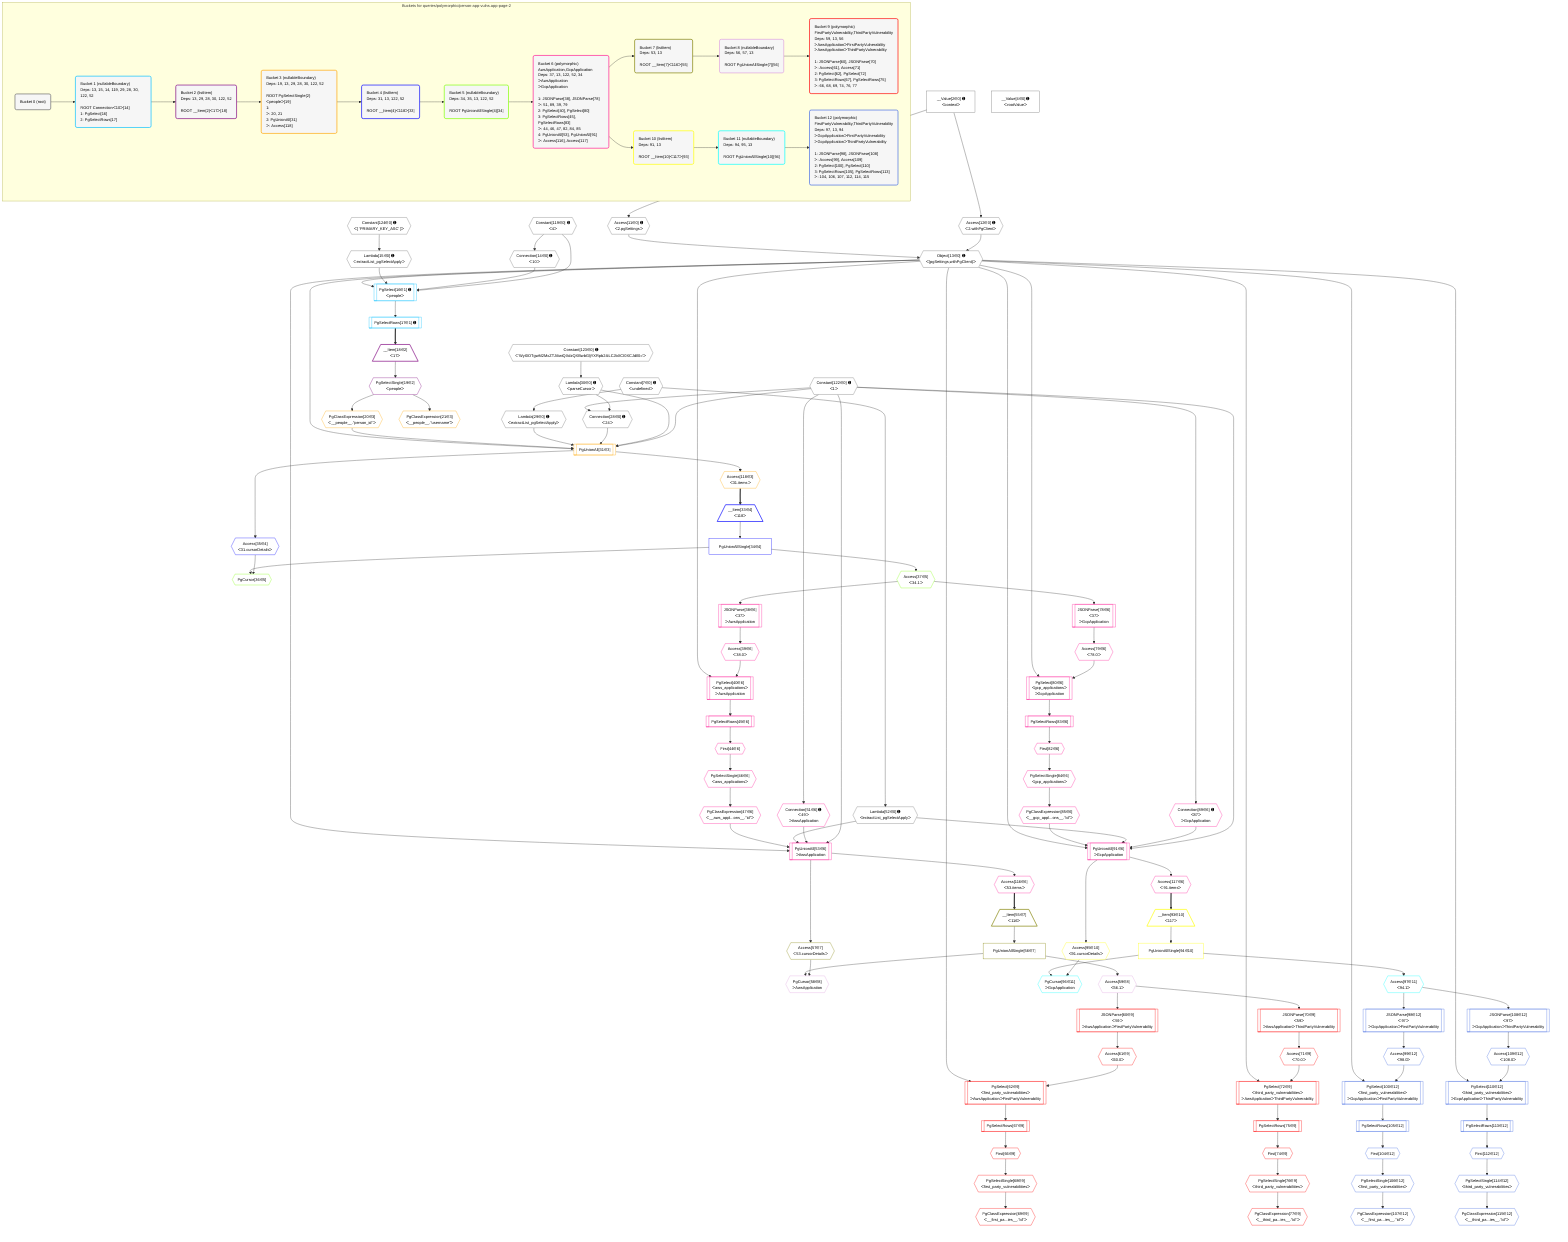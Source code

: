 %%{init: {'themeVariables': { 'fontSize': '12px'}}}%%
graph TD
    classDef path fill:#eee,stroke:#000,color:#000
    classDef plan fill:#fff,stroke-width:1px,color:#000
    classDef itemplan fill:#fff,stroke-width:2px,color:#000
    classDef unbatchedplan fill:#dff,stroke-width:1px,color:#000
    classDef sideeffectplan fill:#fcc,stroke-width:2px,color:#000
    classDef bucket fill:#f6f6f6,color:#000,stroke-width:2px,text-align:left


    %% plan dependencies
    Object13{{"Object[13∈0] ➊<br />ᐸ{pgSettings,withPgClient}ᐳ"}}:::plan
    Access11{{"Access[11∈0] ➊<br />ᐸ2.pgSettingsᐳ"}}:::plan
    Access12{{"Access[12∈0] ➊<br />ᐸ2.withPgClientᐳ"}}:::plan
    Access11 & Access12 --> Object13
    Connection28{{"Connection[28∈0] ➊<br />ᐸ24ᐳ"}}:::plan
    Constant122{{"Constant[122∈0] ➊<br />ᐸ1ᐳ"}}:::plan
    Lambda30{{"Lambda[30∈0] ➊<br />ᐸparseCursorᐳ"}}:::plan
    Constant122 & Lambda30 --> Connection28
    __Value2["__Value[2∈0] ➊<br />ᐸcontextᐳ"]:::plan
    __Value2 --> Access11
    __Value2 --> Access12
    Connection14{{"Connection[14∈0] ➊<br />ᐸ10ᐳ"}}:::plan
    Constant119{{"Constant[119∈0] ➊<br />ᐸ4ᐳ"}}:::plan
    Constant119 --> Connection14
    Lambda15{{"Lambda[15∈0] ➊<br />ᐸextractList_pgSelectApplyᐳ"}}:::plan
    Constant124{{"Constant[124∈0] ➊<br />ᐸ[ 'PRIMARY_KEY_ASC' ]ᐳ"}}:::plan
    Constant124 --> Lambda15
    Lambda29{{"Lambda[29∈0] ➊<br />ᐸextractList_pgSelectApplyᐳ"}}:::plan
    Constant7{{"Constant[7∈0] ➊<br />ᐸundefinedᐳ"}}:::plan
    Constant7 --> Lambda29
    Constant123{{"Constant[123∈0] ➊<br />ᐸ'WyI0OTgwM2MxZTJiIiwiQXdzQXBwbGljYXRpb24iLCJbXCI0XCJdIl0='ᐳ"}}:::plan
    Constant123 --> Lambda30
    Lambda52{{"Lambda[52∈0] ➊<br />ᐸextractList_pgSelectApplyᐳ"}}:::plan
    Constant7 --> Lambda52
    __Value4["__Value[4∈0] ➊<br />ᐸrootValueᐳ"]:::plan
    PgSelect16[["PgSelect[16∈1] ➊<br />ᐸpeopleᐳ"]]:::plan
    Object13 & Lambda15 & Connection14 & Constant119 --> PgSelect16
    PgSelectRows17[["PgSelectRows[17∈1] ➊"]]:::plan
    PgSelect16 --> PgSelectRows17
    __Item18[/"__Item[18∈2]<br />ᐸ17ᐳ"\]:::itemplan
    PgSelectRows17 ==> __Item18
    PgSelectSingle19{{"PgSelectSingle[19∈2]<br />ᐸpeopleᐳ"}}:::plan
    __Item18 --> PgSelectSingle19
    PgUnionAll31[["PgUnionAll[31∈3]"]]:::plan
    PgClassExpression20{{"PgClassExpression[20∈3]<br />ᐸ__people__.”person_id”ᐳ"}}:::plan
    Object13 & PgClassExpression20 & Lambda29 & Connection28 & Lambda30 & Constant122 --> PgUnionAll31
    PgSelectSingle19 --> PgClassExpression20
    PgClassExpression21{{"PgClassExpression[21∈3]<br />ᐸ__people__.”username”ᐳ"}}:::plan
    PgSelectSingle19 --> PgClassExpression21
    Access118{{"Access[118∈3]<br />ᐸ31.itemsᐳ"}}:::plan
    PgUnionAll31 --> Access118
    __Item33[/"__Item[33∈4]<br />ᐸ118ᐳ"\]:::itemplan
    Access118 ==> __Item33
    PgUnionAllSingle34["PgUnionAllSingle[34∈4]"]:::plan
    __Item33 --> PgUnionAllSingle34
    Access35{{"Access[35∈4]<br />ᐸ31.cursorDetailsᐳ"}}:::plan
    PgUnionAll31 --> Access35
    PgCursor36{{"PgCursor[36∈5]"}}:::plan
    PgUnionAllSingle34 & Access35 --> PgCursor36
    Access37{{"Access[37∈5]<br />ᐸ34.1ᐳ"}}:::plan
    PgUnionAllSingle34 --> Access37
    PgUnionAll53[["PgUnionAll[53∈6]<br />ᐳAwsApplication"]]:::plan
    PgClassExpression47{{"PgClassExpression[47∈6]<br />ᐸ__aws_appl...ons__.”id”ᐳ"}}:::plan
    Connection51{{"Connection[51∈6] ➊<br />ᐸ49ᐳ<br />ᐳAwsApplication"}}:::plan
    Object13 & PgClassExpression47 & Lambda52 & Connection51 & Constant122 --> PgUnionAll53
    PgUnionAll91[["PgUnionAll[91∈6]<br />ᐳGcpApplication"]]:::plan
    PgClassExpression85{{"PgClassExpression[85∈6]<br />ᐸ__gcp_appl...ons__.”id”ᐳ"}}:::plan
    Connection89{{"Connection[89∈6] ➊<br />ᐸ87ᐳ<br />ᐳGcpApplication"}}:::plan
    Object13 & PgClassExpression85 & Lambda52 & Connection89 & Constant122 --> PgUnionAll91
    PgSelect40[["PgSelect[40∈6]<br />ᐸaws_applicationsᐳ<br />ᐳAwsApplication"]]:::plan
    Access39{{"Access[39∈6]<br />ᐸ38.0ᐳ"}}:::plan
    Object13 & Access39 --> PgSelect40
    PgSelect80[["PgSelect[80∈6]<br />ᐸgcp_applicationsᐳ<br />ᐳGcpApplication"]]:::plan
    Access79{{"Access[79∈6]<br />ᐸ78.0ᐳ"}}:::plan
    Object13 & Access79 --> PgSelect80
    JSONParse38[["JSONParse[38∈6]<br />ᐸ37ᐳ<br />ᐳAwsApplication"]]:::plan
    Access37 --> JSONParse38
    JSONParse38 --> Access39
    First44{{"First[44∈6]"}}:::plan
    PgSelectRows45[["PgSelectRows[45∈6]"]]:::plan
    PgSelectRows45 --> First44
    PgSelect40 --> PgSelectRows45
    PgSelectSingle46{{"PgSelectSingle[46∈6]<br />ᐸaws_applicationsᐳ"}}:::plan
    First44 --> PgSelectSingle46
    PgSelectSingle46 --> PgClassExpression47
    Constant122 --> Connection51
    JSONParse78[["JSONParse[78∈6]<br />ᐸ37ᐳ<br />ᐳGcpApplication"]]:::plan
    Access37 --> JSONParse78
    JSONParse78 --> Access79
    First82{{"First[82∈6]"}}:::plan
    PgSelectRows83[["PgSelectRows[83∈6]"]]:::plan
    PgSelectRows83 --> First82
    PgSelect80 --> PgSelectRows83
    PgSelectSingle84{{"PgSelectSingle[84∈6]<br />ᐸgcp_applicationsᐳ"}}:::plan
    First82 --> PgSelectSingle84
    PgSelectSingle84 --> PgClassExpression85
    Constant122 --> Connection89
    Access116{{"Access[116∈6]<br />ᐸ53.itemsᐳ"}}:::plan
    PgUnionAll53 --> Access116
    Access117{{"Access[117∈6]<br />ᐸ91.itemsᐳ"}}:::plan
    PgUnionAll91 --> Access117
    __Item55[/"__Item[55∈7]<br />ᐸ116ᐳ"\]:::itemplan
    Access116 ==> __Item55
    PgUnionAllSingle56["PgUnionAllSingle[56∈7]"]:::plan
    __Item55 --> PgUnionAllSingle56
    Access57{{"Access[57∈7]<br />ᐸ53.cursorDetailsᐳ"}}:::plan
    PgUnionAll53 --> Access57
    PgCursor58{{"PgCursor[58∈8]<br />ᐳAwsApplication"}}:::plan
    PgUnionAllSingle56 & Access57 --> PgCursor58
    Access59{{"Access[59∈8]<br />ᐸ56.1ᐳ"}}:::plan
    PgUnionAllSingle56 --> Access59
    PgSelect62[["PgSelect[62∈9]<br />ᐸfirst_party_vulnerabilitiesᐳ<br />ᐳAwsApplicationᐳFirstPartyVulnerability"]]:::plan
    Access61{{"Access[61∈9]<br />ᐸ60.0ᐳ"}}:::plan
    Object13 & Access61 --> PgSelect62
    PgSelect72[["PgSelect[72∈9]<br />ᐸthird_party_vulnerabilitiesᐳ<br />ᐳAwsApplicationᐳThirdPartyVulnerability"]]:::plan
    Access71{{"Access[71∈9]<br />ᐸ70.0ᐳ"}}:::plan
    Object13 & Access71 --> PgSelect72
    JSONParse60[["JSONParse[60∈9]<br />ᐸ59ᐳ<br />ᐳAwsApplicationᐳFirstPartyVulnerability"]]:::plan
    Access59 --> JSONParse60
    JSONParse60 --> Access61
    First66{{"First[66∈9]"}}:::plan
    PgSelectRows67[["PgSelectRows[67∈9]"]]:::plan
    PgSelectRows67 --> First66
    PgSelect62 --> PgSelectRows67
    PgSelectSingle68{{"PgSelectSingle[68∈9]<br />ᐸfirst_party_vulnerabilitiesᐳ"}}:::plan
    First66 --> PgSelectSingle68
    PgClassExpression69{{"PgClassExpression[69∈9]<br />ᐸ__first_pa...ies__.”id”ᐳ"}}:::plan
    PgSelectSingle68 --> PgClassExpression69
    JSONParse70[["JSONParse[70∈9]<br />ᐸ59ᐳ<br />ᐳAwsApplicationᐳThirdPartyVulnerability"]]:::plan
    Access59 --> JSONParse70
    JSONParse70 --> Access71
    First74{{"First[74∈9]"}}:::plan
    PgSelectRows75[["PgSelectRows[75∈9]"]]:::plan
    PgSelectRows75 --> First74
    PgSelect72 --> PgSelectRows75
    PgSelectSingle76{{"PgSelectSingle[76∈9]<br />ᐸthird_party_vulnerabilitiesᐳ"}}:::plan
    First74 --> PgSelectSingle76
    PgClassExpression77{{"PgClassExpression[77∈9]<br />ᐸ__third_pa...ies__.”id”ᐳ"}}:::plan
    PgSelectSingle76 --> PgClassExpression77
    __Item93[/"__Item[93∈10]<br />ᐸ117ᐳ"\]:::itemplan
    Access117 ==> __Item93
    PgUnionAllSingle94["PgUnionAllSingle[94∈10]"]:::plan
    __Item93 --> PgUnionAllSingle94
    Access95{{"Access[95∈10]<br />ᐸ91.cursorDetailsᐳ"}}:::plan
    PgUnionAll91 --> Access95
    PgCursor96{{"PgCursor[96∈11]<br />ᐳGcpApplication"}}:::plan
    PgUnionAllSingle94 & Access95 --> PgCursor96
    Access97{{"Access[97∈11]<br />ᐸ94.1ᐳ"}}:::plan
    PgUnionAllSingle94 --> Access97
    PgSelect100[["PgSelect[100∈12]<br />ᐸfirst_party_vulnerabilitiesᐳ<br />ᐳGcpApplicationᐳFirstPartyVulnerability"]]:::plan
    Access99{{"Access[99∈12]<br />ᐸ98.0ᐳ"}}:::plan
    Object13 & Access99 --> PgSelect100
    PgSelect110[["PgSelect[110∈12]<br />ᐸthird_party_vulnerabilitiesᐳ<br />ᐳGcpApplicationᐳThirdPartyVulnerability"]]:::plan
    Access109{{"Access[109∈12]<br />ᐸ108.0ᐳ"}}:::plan
    Object13 & Access109 --> PgSelect110
    JSONParse98[["JSONParse[98∈12]<br />ᐸ97ᐳ<br />ᐳGcpApplicationᐳFirstPartyVulnerability"]]:::plan
    Access97 --> JSONParse98
    JSONParse98 --> Access99
    First104{{"First[104∈12]"}}:::plan
    PgSelectRows105[["PgSelectRows[105∈12]"]]:::plan
    PgSelectRows105 --> First104
    PgSelect100 --> PgSelectRows105
    PgSelectSingle106{{"PgSelectSingle[106∈12]<br />ᐸfirst_party_vulnerabilitiesᐳ"}}:::plan
    First104 --> PgSelectSingle106
    PgClassExpression107{{"PgClassExpression[107∈12]<br />ᐸ__first_pa...ies__.”id”ᐳ"}}:::plan
    PgSelectSingle106 --> PgClassExpression107
    JSONParse108[["JSONParse[108∈12]<br />ᐸ97ᐳ<br />ᐳGcpApplicationᐳThirdPartyVulnerability"]]:::plan
    Access97 --> JSONParse108
    JSONParse108 --> Access109
    First112{{"First[112∈12]"}}:::plan
    PgSelectRows113[["PgSelectRows[113∈12]"]]:::plan
    PgSelectRows113 --> First112
    PgSelect110 --> PgSelectRows113
    PgSelectSingle114{{"PgSelectSingle[114∈12]<br />ᐸthird_party_vulnerabilitiesᐳ"}}:::plan
    First112 --> PgSelectSingle114
    PgClassExpression115{{"PgClassExpression[115∈12]<br />ᐸ__third_pa...ies__.”id”ᐳ"}}:::plan
    PgSelectSingle114 --> PgClassExpression115

    %% define steps

    subgraph "Buckets for queries/polymorphic/person-app-vulns.app-page-2"
    Bucket0("Bucket 0 (root)"):::bucket
    classDef bucket0 stroke:#696969
    class Bucket0,__Value2,__Value4,Constant7,Access11,Access12,Object13,Connection14,Lambda15,Connection28,Lambda29,Lambda30,Lambda52,Constant119,Constant122,Constant123,Constant124 bucket0
    Bucket1("Bucket 1 (nullableBoundary)<br />Deps: 13, 15, 14, 119, 29, 28, 30, 122, 52<br /><br />ROOT Connectionᐸ10ᐳ[14]<br />1: PgSelect[16]<br />2: PgSelectRows[17]"):::bucket
    classDef bucket1 stroke:#00bfff
    class Bucket1,PgSelect16,PgSelectRows17 bucket1
    Bucket2("Bucket 2 (listItem)<br />Deps: 13, 29, 28, 30, 122, 52<br /><br />ROOT __Item{2}ᐸ17ᐳ[18]"):::bucket
    classDef bucket2 stroke:#7f007f
    class Bucket2,__Item18,PgSelectSingle19 bucket2
    Bucket3("Bucket 3 (nullableBoundary)<br />Deps: 19, 13, 29, 28, 30, 122, 52<br /><br />ROOT PgSelectSingle{2}ᐸpeopleᐳ[19]<br />1: <br />ᐳ: 20, 21<br />2: PgUnionAll[31]<br />ᐳ: Access[118]"):::bucket
    classDef bucket3 stroke:#ffa500
    class Bucket3,PgClassExpression20,PgClassExpression21,PgUnionAll31,Access118 bucket3
    Bucket4("Bucket 4 (listItem)<br />Deps: 31, 13, 122, 52<br /><br />ROOT __Item{4}ᐸ118ᐳ[33]"):::bucket
    classDef bucket4 stroke:#0000ff
    class Bucket4,__Item33,PgUnionAllSingle34,Access35 bucket4
    Bucket5("Bucket 5 (nullableBoundary)<br />Deps: 34, 35, 13, 122, 52<br /><br />ROOT PgUnionAllSingle{4}[34]"):::bucket
    classDef bucket5 stroke:#7fff00
    class Bucket5,PgCursor36,Access37 bucket5
    Bucket6("Bucket 6 (polymorphic)<br />AwsApplication,GcpApplication<br />Deps: 37, 13, 122, 52, 34<br />ᐳAwsApplication<br />ᐳGcpApplication<br /><br />1: JSONParse[38], JSONParse[78]<br />ᐳ: 51, 89, 39, 79<br />2: PgSelect[40], PgSelect[80]<br />3: PgSelectRows[45], PgSelectRows[83]<br />ᐳ: 44, 46, 47, 82, 84, 85<br />4: PgUnionAll[53], PgUnionAll[91]<br />ᐳ: Access[116], Access[117]"):::bucket
    classDef bucket6 stroke:#ff1493
    class Bucket6,JSONParse38,Access39,PgSelect40,First44,PgSelectRows45,PgSelectSingle46,PgClassExpression47,Connection51,PgUnionAll53,JSONParse78,Access79,PgSelect80,First82,PgSelectRows83,PgSelectSingle84,PgClassExpression85,Connection89,PgUnionAll91,Access116,Access117 bucket6
    Bucket7("Bucket 7 (listItem)<br />Deps: 53, 13<br /><br />ROOT __Item{7}ᐸ116ᐳ[55]"):::bucket
    classDef bucket7 stroke:#808000
    class Bucket7,__Item55,PgUnionAllSingle56,Access57 bucket7
    Bucket8("Bucket 8 (nullableBoundary)<br />Deps: 56, 57, 13<br /><br />ROOT PgUnionAllSingle{7}[56]"):::bucket
    classDef bucket8 stroke:#dda0dd
    class Bucket8,PgCursor58,Access59 bucket8
    Bucket9("Bucket 9 (polymorphic)<br />FirstPartyVulnerability,ThirdPartyVulnerability<br />Deps: 59, 13, 56<br />ᐳAwsApplicationᐳFirstPartyVulnerability<br />ᐳAwsApplicationᐳThirdPartyVulnerability<br /><br />1: JSONParse[60], JSONParse[70]<br />ᐳ: Access[61], Access[71]<br />2: PgSelect[62], PgSelect[72]<br />3: PgSelectRows[67], PgSelectRows[75]<br />ᐳ: 66, 68, 69, 74, 76, 77"):::bucket
    classDef bucket9 stroke:#ff0000
    class Bucket9,JSONParse60,Access61,PgSelect62,First66,PgSelectRows67,PgSelectSingle68,PgClassExpression69,JSONParse70,Access71,PgSelect72,First74,PgSelectRows75,PgSelectSingle76,PgClassExpression77 bucket9
    Bucket10("Bucket 10 (listItem)<br />Deps: 91, 13<br /><br />ROOT __Item{10}ᐸ117ᐳ[93]"):::bucket
    classDef bucket10 stroke:#ffff00
    class Bucket10,__Item93,PgUnionAllSingle94,Access95 bucket10
    Bucket11("Bucket 11 (nullableBoundary)<br />Deps: 94, 95, 13<br /><br />ROOT PgUnionAllSingle{10}[94]"):::bucket
    classDef bucket11 stroke:#00ffff
    class Bucket11,PgCursor96,Access97 bucket11
    Bucket12("Bucket 12 (polymorphic)<br />FirstPartyVulnerability,ThirdPartyVulnerability<br />Deps: 97, 13, 94<br />ᐳGcpApplicationᐳFirstPartyVulnerability<br />ᐳGcpApplicationᐳThirdPartyVulnerability<br /><br />1: JSONParse[98], JSONParse[108]<br />ᐳ: Access[99], Access[109]<br />2: PgSelect[100], PgSelect[110]<br />3: PgSelectRows[105], PgSelectRows[113]<br />ᐳ: 104, 106, 107, 112, 114, 115"):::bucket
    classDef bucket12 stroke:#4169e1
    class Bucket12,JSONParse98,Access99,PgSelect100,First104,PgSelectRows105,PgSelectSingle106,PgClassExpression107,JSONParse108,Access109,PgSelect110,First112,PgSelectRows113,PgSelectSingle114,PgClassExpression115 bucket12
    Bucket0 --> Bucket1
    Bucket1 --> Bucket2
    Bucket2 --> Bucket3
    Bucket3 --> Bucket4
    Bucket4 --> Bucket5
    Bucket5 --> Bucket6
    Bucket6 --> Bucket7 & Bucket10
    Bucket7 --> Bucket8
    Bucket8 --> Bucket9
    Bucket10 --> Bucket11
    Bucket11 --> Bucket12
    end